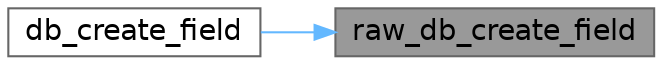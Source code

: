 digraph "raw_db_create_field"
{
 // LATEX_PDF_SIZE
  bgcolor="transparent";
  edge [fontname=Helvetica,fontsize=14,labelfontname=Helvetica,labelfontsize=14];
  node [fontname=Helvetica,fontsize=14,shape=box,height=0.2,width=0.4];
  rankdir="RL";
  Node1 [id="Node000001",label="raw_db_create_field",height=0.2,width=0.4,color="gray40", fillcolor="grey60", style="filled", fontcolor="black",tooltip=" "];
  Node1 -> Node2 [id="edge1_Node000001_Node000002",dir="back",color="steelblue1",style="solid",tooltip=" "];
  Node2 [id="Node000002",label="db_create_field",height=0.2,width=0.4,color="grey40", fillcolor="white", style="filled",URL="$d9/d92/db__common_8inc_8php.html#af461f77bc6883f94a9fb1689baf7c4d3",tooltip=" "];
}
